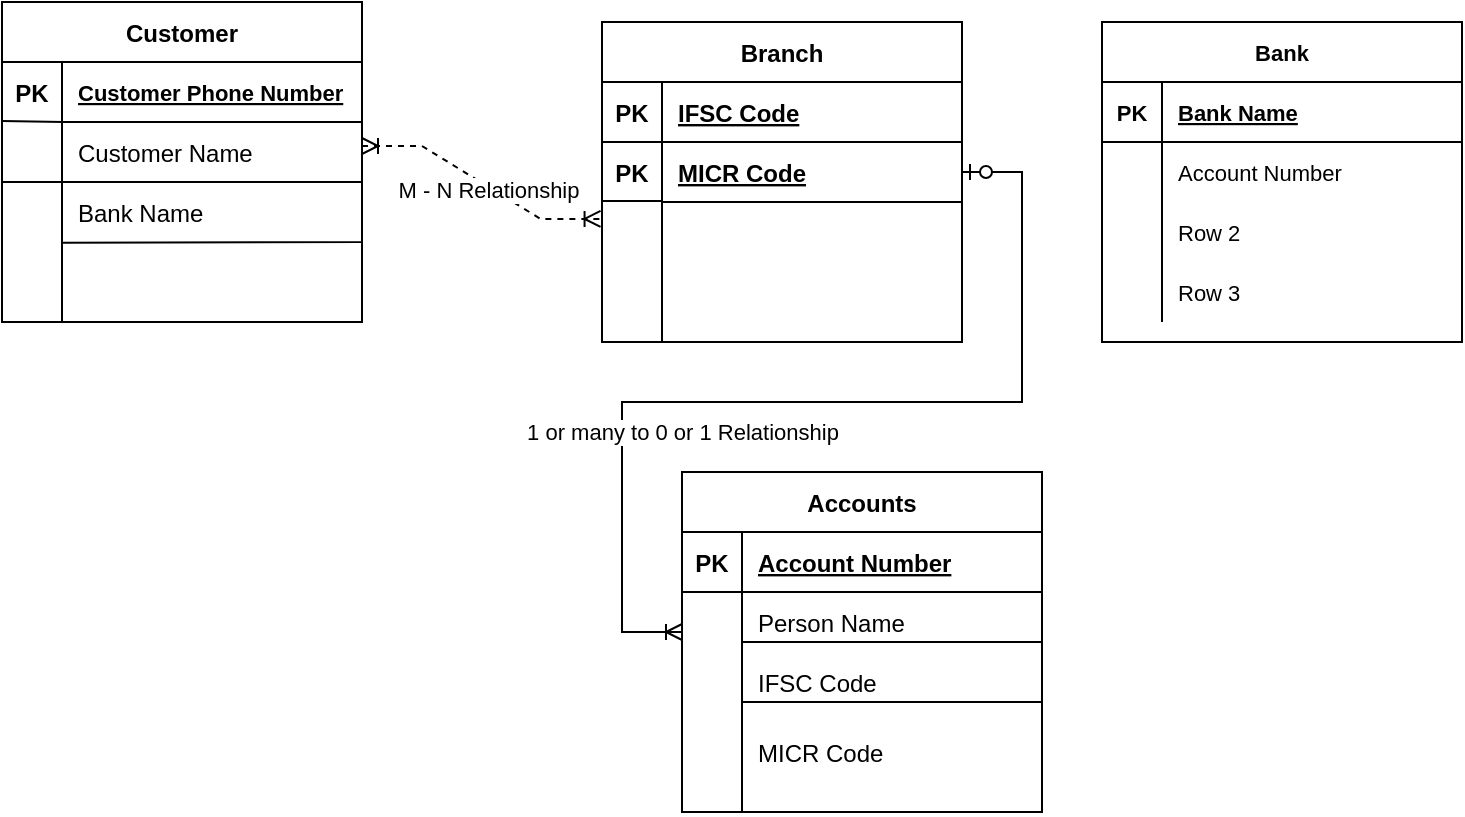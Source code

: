 <mxfile version="18.0.1" type="device"><diagram id="gw29YRTN-MLxQQ9YU6rj" name="Page-1"><mxGraphModel dx="782" dy="428" grid="1" gridSize="10" guides="1" tooltips="1" connect="1" arrows="1" fold="1" page="1" pageScale="1" pageWidth="850" pageHeight="1100" math="0" shadow="0"><root><mxCell id="0"/><mxCell id="1" parent="0"/><mxCell id="H1KIFYh0fCgbAE-McdSA-1" value="Accounts" style="shape=table;startSize=30;container=1;collapsible=1;childLayout=tableLayout;fixedRows=1;rowLines=0;fontStyle=1;align=center;resizeLast=1;" parent="1" vertex="1"><mxGeometry x="410" y="290" width="180" height="170" as="geometry"/></mxCell><mxCell id="H1KIFYh0fCgbAE-McdSA-2" value="" style="shape=tableRow;horizontal=0;startSize=0;swimlaneHead=0;swimlaneBody=0;fillColor=none;collapsible=0;dropTarget=0;points=[[0,0.5],[1,0.5]];portConstraint=eastwest;top=0;left=0;right=0;bottom=1;" parent="H1KIFYh0fCgbAE-McdSA-1" vertex="1"><mxGeometry y="30" width="180" height="30" as="geometry"/></mxCell><mxCell id="H1KIFYh0fCgbAE-McdSA-3" value="PK" style="shape=partialRectangle;connectable=0;fillColor=none;top=0;left=0;bottom=0;right=0;fontStyle=1;overflow=hidden;" parent="H1KIFYh0fCgbAE-McdSA-2" vertex="1"><mxGeometry width="30" height="30" as="geometry"><mxRectangle width="30" height="30" as="alternateBounds"/></mxGeometry></mxCell><mxCell id="H1KIFYh0fCgbAE-McdSA-4" value="Account Number" style="shape=partialRectangle;connectable=0;fillColor=none;top=0;left=0;bottom=0;right=0;align=left;spacingLeft=6;fontStyle=5;overflow=hidden;" parent="H1KIFYh0fCgbAE-McdSA-2" vertex="1"><mxGeometry x="30" width="150" height="30" as="geometry"><mxRectangle width="150" height="30" as="alternateBounds"/></mxGeometry></mxCell><mxCell id="H1KIFYh0fCgbAE-McdSA-5" value="" style="shape=tableRow;horizontal=0;startSize=0;swimlaneHead=0;swimlaneBody=0;fillColor=none;collapsible=0;dropTarget=0;points=[[0,0.5],[1,0.5]];portConstraint=eastwest;top=0;left=0;right=0;bottom=0;" parent="H1KIFYh0fCgbAE-McdSA-1" vertex="1"><mxGeometry y="60" width="180" height="30" as="geometry"/></mxCell><mxCell id="H1KIFYh0fCgbAE-McdSA-6" value="" style="shape=partialRectangle;connectable=0;fillColor=none;top=0;left=0;bottom=0;right=0;editable=1;overflow=hidden;" parent="H1KIFYh0fCgbAE-McdSA-5" vertex="1"><mxGeometry width="30" height="30" as="geometry"><mxRectangle width="30" height="30" as="alternateBounds"/></mxGeometry></mxCell><mxCell id="H1KIFYh0fCgbAE-McdSA-7" value="Person Name" style="shape=partialRectangle;connectable=0;fillColor=none;top=0;left=0;bottom=0;right=0;align=left;spacingLeft=6;overflow=hidden;" parent="H1KIFYh0fCgbAE-McdSA-5" vertex="1"><mxGeometry x="30" width="150" height="30" as="geometry"><mxRectangle width="150" height="30" as="alternateBounds"/></mxGeometry></mxCell><mxCell id="H1KIFYh0fCgbAE-McdSA-8" value="" style="shape=tableRow;horizontal=0;startSize=0;swimlaneHead=0;swimlaneBody=0;fillColor=none;collapsible=0;dropTarget=0;points=[[0,0.5],[1,0.5]];portConstraint=eastwest;top=0;left=0;right=0;bottom=0;" parent="H1KIFYh0fCgbAE-McdSA-1" vertex="1"><mxGeometry y="90" width="180" height="30" as="geometry"/></mxCell><mxCell id="H1KIFYh0fCgbAE-McdSA-9" value="" style="shape=partialRectangle;connectable=0;fillColor=none;top=0;left=0;bottom=0;right=0;editable=1;overflow=hidden;" parent="H1KIFYh0fCgbAE-McdSA-8" vertex="1"><mxGeometry width="30" height="30" as="geometry"><mxRectangle width="30" height="30" as="alternateBounds"/></mxGeometry></mxCell><mxCell id="H1KIFYh0fCgbAE-McdSA-10" value="IFSC Code" style="shape=partialRectangle;connectable=0;fillColor=none;top=0;left=0;bottom=0;right=0;align=left;spacingLeft=6;overflow=hidden;" parent="H1KIFYh0fCgbAE-McdSA-8" vertex="1"><mxGeometry x="30" width="150" height="30" as="geometry"><mxRectangle width="150" height="30" as="alternateBounds"/></mxGeometry></mxCell><mxCell id="H1KIFYh0fCgbAE-McdSA-11" value="" style="shape=tableRow;horizontal=0;startSize=0;swimlaneHead=0;swimlaneBody=0;fillColor=none;collapsible=0;dropTarget=0;points=[[0,0.5],[1,0.5]];portConstraint=eastwest;top=0;left=0;right=0;bottom=0;" parent="H1KIFYh0fCgbAE-McdSA-1" vertex="1"><mxGeometry y="120" width="180" height="40" as="geometry"/></mxCell><mxCell id="H1KIFYh0fCgbAE-McdSA-12" value="" style="shape=partialRectangle;connectable=0;fillColor=none;top=0;left=0;bottom=0;right=0;editable=1;overflow=hidden;" parent="H1KIFYh0fCgbAE-McdSA-11" vertex="1"><mxGeometry width="30" height="40" as="geometry"><mxRectangle width="30" height="40" as="alternateBounds"/></mxGeometry></mxCell><mxCell id="H1KIFYh0fCgbAE-McdSA-13" value="MICR Code" style="shape=partialRectangle;connectable=0;fillColor=none;top=0;left=0;bottom=0;right=0;align=left;spacingLeft=6;overflow=hidden;" parent="H1KIFYh0fCgbAE-McdSA-11" vertex="1"><mxGeometry x="30" width="150" height="40" as="geometry"><mxRectangle width="150" height="40" as="alternateBounds"/></mxGeometry></mxCell><mxCell id="H1KIFYh0fCgbAE-McdSA-14" value="" style="line;strokeWidth=1;rotatable=0;dashed=0;labelPosition=right;align=left;verticalAlign=middle;spacingTop=0;spacingLeft=6;points=[];portConstraint=eastwest;" parent="1" vertex="1"><mxGeometry x="440" y="400" width="150" height="10" as="geometry"/></mxCell><mxCell id="H1KIFYh0fCgbAE-McdSA-15" value="" style="line;strokeWidth=1;rotatable=0;dashed=0;labelPosition=right;align=left;verticalAlign=middle;spacingTop=0;spacingLeft=6;points=[];portConstraint=eastwest;" parent="1" vertex="1"><mxGeometry x="440" y="370" width="150" height="10" as="geometry"/></mxCell><mxCell id="H1KIFYh0fCgbAE-McdSA-16" value="" style="endArrow=none;html=1;rounded=0;" parent="1" edge="1"><mxGeometry relative="1" as="geometry"><mxPoint x="440" y="440" as="sourcePoint"/><mxPoint x="440" y="460" as="targetPoint"/></mxGeometry></mxCell><mxCell id="H1KIFYh0fCgbAE-McdSA-18" value="Customer" style="shape=table;startSize=30;container=1;collapsible=1;childLayout=tableLayout;fixedRows=1;rowLines=0;fontStyle=1;align=center;resizeLast=1;" parent="1" vertex="1"><mxGeometry x="70" y="55" width="180" height="160" as="geometry"/></mxCell><mxCell id="H1KIFYh0fCgbAE-McdSA-25" value="" style="shape=tableRow;horizontal=0;startSize=0;swimlaneHead=0;swimlaneBody=0;fillColor=none;collapsible=0;dropTarget=0;points=[[0,0.5],[1,0.5]];portConstraint=eastwest;top=0;left=0;right=0;bottom=0;" parent="H1KIFYh0fCgbAE-McdSA-18" vertex="1"><mxGeometry y="30" width="180" height="30" as="geometry"/></mxCell><mxCell id="H1KIFYh0fCgbAE-McdSA-26" value="PK" style="shape=partialRectangle;connectable=0;fillColor=none;top=0;left=0;bottom=0;right=0;editable=1;overflow=hidden;fontStyle=1" parent="H1KIFYh0fCgbAE-McdSA-25" vertex="1"><mxGeometry width="30" height="30" as="geometry"><mxRectangle width="30" height="30" as="alternateBounds"/></mxGeometry></mxCell><mxCell id="H1KIFYh0fCgbAE-McdSA-27" value="Customer Phone Number" style="shape=partialRectangle;connectable=0;fillColor=none;top=0;left=0;bottom=0;right=0;align=left;spacingLeft=6;overflow=hidden;fontStyle=5;fontSize=11;" parent="H1KIFYh0fCgbAE-McdSA-25" vertex="1"><mxGeometry x="30" width="150" height="30" as="geometry"><mxRectangle width="150" height="30" as="alternateBounds"/></mxGeometry></mxCell><mxCell id="H1KIFYh0fCgbAE-McdSA-19" value="" style="shape=tableRow;horizontal=0;startSize=0;swimlaneHead=0;swimlaneBody=0;fillColor=none;collapsible=0;dropTarget=0;points=[[0,0.5],[1,0.5]];portConstraint=eastwest;top=0;left=0;right=0;bottom=1;" parent="H1KIFYh0fCgbAE-McdSA-18" vertex="1"><mxGeometry y="60" width="180" height="30" as="geometry"/></mxCell><mxCell id="H1KIFYh0fCgbAE-McdSA-20" value="" style="shape=partialRectangle;connectable=0;fillColor=none;top=0;left=0;bottom=0;right=0;fontStyle=1;overflow=hidden;" parent="H1KIFYh0fCgbAE-McdSA-19" vertex="1"><mxGeometry width="30" height="30" as="geometry"><mxRectangle width="30" height="30" as="alternateBounds"/></mxGeometry></mxCell><mxCell id="H1KIFYh0fCgbAE-McdSA-21" value="Customer Name" style="shape=partialRectangle;connectable=0;fillColor=none;top=0;left=0;bottom=0;right=0;align=left;spacingLeft=6;fontStyle=0;overflow=hidden;" parent="H1KIFYh0fCgbAE-McdSA-19" vertex="1"><mxGeometry x="30" width="150" height="30" as="geometry"><mxRectangle width="150" height="30" as="alternateBounds"/></mxGeometry></mxCell><mxCell id="H1KIFYh0fCgbAE-McdSA-22" value="" style="shape=tableRow;horizontal=0;startSize=0;swimlaneHead=0;swimlaneBody=0;fillColor=none;collapsible=0;dropTarget=0;points=[[0,0.5],[1,0.5]];portConstraint=eastwest;top=0;left=0;right=0;bottom=0;" parent="H1KIFYh0fCgbAE-McdSA-18" vertex="1"><mxGeometry y="90" width="180" height="30" as="geometry"/></mxCell><mxCell id="H1KIFYh0fCgbAE-McdSA-23" value="" style="shape=partialRectangle;connectable=0;fillColor=none;top=0;left=0;bottom=0;right=0;editable=1;overflow=hidden;" parent="H1KIFYh0fCgbAE-McdSA-22" vertex="1"><mxGeometry width="30" height="30" as="geometry"><mxRectangle width="30" height="30" as="alternateBounds"/></mxGeometry></mxCell><mxCell id="H1KIFYh0fCgbAE-McdSA-24" value="Bank Name" style="shape=partialRectangle;connectable=0;fillColor=none;top=0;left=0;bottom=0;right=0;align=left;spacingLeft=6;overflow=hidden;" parent="H1KIFYh0fCgbAE-McdSA-22" vertex="1"><mxGeometry x="30" width="150" height="30" as="geometry"><mxRectangle width="150" height="30" as="alternateBounds"/></mxGeometry></mxCell><mxCell id="H1KIFYh0fCgbAE-McdSA-28" value="" style="shape=tableRow;horizontal=0;startSize=0;swimlaneHead=0;swimlaneBody=0;fillColor=none;collapsible=0;dropTarget=0;points=[[0,0.5],[1,0.5]];portConstraint=eastwest;top=0;left=0;right=0;bottom=0;" parent="H1KIFYh0fCgbAE-McdSA-18" vertex="1"><mxGeometry y="120" width="180" height="30" as="geometry"/></mxCell><mxCell id="H1KIFYh0fCgbAE-McdSA-29" value="" style="shape=partialRectangle;connectable=0;fillColor=none;top=0;left=0;bottom=0;right=0;editable=1;overflow=hidden;" parent="H1KIFYh0fCgbAE-McdSA-28" vertex="1"><mxGeometry width="30" height="30" as="geometry"><mxRectangle width="30" height="30" as="alternateBounds"/></mxGeometry></mxCell><mxCell id="H1KIFYh0fCgbAE-McdSA-30" value="" style="shape=partialRectangle;connectable=0;fillColor=none;top=0;left=0;bottom=0;right=0;align=left;spacingLeft=6;overflow=hidden;" parent="H1KIFYh0fCgbAE-McdSA-28" vertex="1"><mxGeometry x="30" width="150" height="30" as="geometry"><mxRectangle width="150" height="30" as="alternateBounds"/></mxGeometry></mxCell><mxCell id="GppluKTQor7LoB4Euuyr-1" value="" style="endArrow=none;html=1;rounded=0;fontSize=11;exitX=0;exitY=0.984;exitDx=0;exitDy=0;exitPerimeter=0;entryX=0.17;entryY=0;entryDx=0;entryDy=0;entryPerimeter=0;" parent="H1KIFYh0fCgbAE-McdSA-18" source="H1KIFYh0fCgbAE-McdSA-25" target="H1KIFYh0fCgbAE-McdSA-19" edge="1"><mxGeometry relative="1" as="geometry"><mxPoint x="5" y="90" as="sourcePoint"/><mxPoint x="30" y="89.64" as="targetPoint"/></mxGeometry></mxCell><mxCell id="H1KIFYh0fCgbAE-McdSA-31" value="" style="line;strokeWidth=1;rotatable=0;dashed=0;labelPosition=right;align=left;verticalAlign=middle;spacingTop=0;spacingLeft=6;points=[];portConstraint=eastwest;" parent="1" vertex="1"><mxGeometry x="100" y="110" width="150" height="10" as="geometry"/></mxCell><mxCell id="H1KIFYh0fCgbAE-McdSA-33" value="" style="endArrow=none;html=1;rounded=0;" parent="1" edge="1"><mxGeometry relative="1" as="geometry"><mxPoint x="100" y="215" as="sourcePoint"/><mxPoint x="100" y="195" as="targetPoint"/></mxGeometry></mxCell><mxCell id="H1KIFYh0fCgbAE-McdSA-34" value="Branch" style="shape=table;startSize=30;container=1;collapsible=1;childLayout=tableLayout;fixedRows=1;rowLines=0;fontStyle=1;align=center;resizeLast=1;" parent="1" vertex="1"><mxGeometry x="370" y="65" width="180" height="160" as="geometry"/></mxCell><mxCell id="H1KIFYh0fCgbAE-McdSA-35" value="" style="shape=tableRow;horizontal=0;startSize=0;swimlaneHead=0;swimlaneBody=0;fillColor=none;collapsible=0;dropTarget=0;points=[[0,0.5],[1,0.5]];portConstraint=eastwest;top=0;left=0;right=0;bottom=1;" parent="H1KIFYh0fCgbAE-McdSA-34" vertex="1"><mxGeometry y="30" width="180" height="30" as="geometry"/></mxCell><mxCell id="H1KIFYh0fCgbAE-McdSA-36" value="PK" style="shape=partialRectangle;connectable=0;fillColor=none;top=0;left=0;bottom=0;right=0;fontStyle=1;overflow=hidden;" parent="H1KIFYh0fCgbAE-McdSA-35" vertex="1"><mxGeometry width="30" height="30" as="geometry"><mxRectangle width="30" height="30" as="alternateBounds"/></mxGeometry></mxCell><mxCell id="H1KIFYh0fCgbAE-McdSA-37" value="IFSC Code" style="shape=partialRectangle;connectable=0;fillColor=none;top=0;left=0;bottom=0;right=0;align=left;spacingLeft=6;fontStyle=5;overflow=hidden;" parent="H1KIFYh0fCgbAE-McdSA-35" vertex="1"><mxGeometry x="30" width="150" height="30" as="geometry"><mxRectangle width="150" height="30" as="alternateBounds"/></mxGeometry></mxCell><mxCell id="H1KIFYh0fCgbAE-McdSA-38" value="" style="shape=tableRow;horizontal=0;startSize=0;swimlaneHead=0;swimlaneBody=0;fillColor=none;collapsible=0;dropTarget=0;points=[[0,0.5],[1,0.5]];portConstraint=eastwest;top=0;left=0;right=0;bottom=0;" parent="H1KIFYh0fCgbAE-McdSA-34" vertex="1"><mxGeometry y="60" width="180" height="30" as="geometry"/></mxCell><mxCell id="H1KIFYh0fCgbAE-McdSA-39" value="PK" style="shape=partialRectangle;connectable=0;fillColor=none;top=0;left=0;bottom=0;right=0;editable=1;overflow=hidden;fontStyle=1" parent="H1KIFYh0fCgbAE-McdSA-38" vertex="1"><mxGeometry width="30" height="30" as="geometry"><mxRectangle width="30" height="30" as="alternateBounds"/></mxGeometry></mxCell><mxCell id="H1KIFYh0fCgbAE-McdSA-40" value="MICR Code" style="shape=partialRectangle;connectable=0;fillColor=none;top=0;left=0;bottom=0;right=0;align=left;spacingLeft=6;overflow=hidden;fontStyle=5" parent="H1KIFYh0fCgbAE-McdSA-38" vertex="1"><mxGeometry x="30" width="150" height="30" as="geometry"><mxRectangle width="150" height="30" as="alternateBounds"/></mxGeometry></mxCell><mxCell id="H1KIFYh0fCgbAE-McdSA-41" value="" style="shape=tableRow;horizontal=0;startSize=0;swimlaneHead=0;swimlaneBody=0;fillColor=none;collapsible=0;dropTarget=0;points=[[0,0.5],[1,0.5]];portConstraint=eastwest;top=0;left=0;right=0;bottom=0;" parent="H1KIFYh0fCgbAE-McdSA-34" vertex="1"><mxGeometry y="90" width="180" height="30" as="geometry"/></mxCell><mxCell id="H1KIFYh0fCgbAE-McdSA-42" value="" style="shape=partialRectangle;connectable=0;fillColor=none;top=0;left=0;bottom=0;right=0;editable=1;overflow=hidden;" parent="H1KIFYh0fCgbAE-McdSA-41" vertex="1"><mxGeometry width="30" height="30" as="geometry"><mxRectangle width="30" height="30" as="alternateBounds"/></mxGeometry></mxCell><mxCell id="H1KIFYh0fCgbAE-McdSA-43" value="" style="shape=partialRectangle;connectable=0;fillColor=none;top=0;left=0;bottom=0;right=0;align=left;spacingLeft=6;overflow=hidden;" parent="H1KIFYh0fCgbAE-McdSA-41" vertex="1"><mxGeometry x="30" width="150" height="30" as="geometry"><mxRectangle width="150" height="30" as="alternateBounds"/></mxGeometry></mxCell><mxCell id="H1KIFYh0fCgbAE-McdSA-44" value="" style="shape=tableRow;horizontal=0;startSize=0;swimlaneHead=0;swimlaneBody=0;fillColor=none;collapsible=0;dropTarget=0;points=[[0,0.5],[1,0.5]];portConstraint=eastwest;top=0;left=0;right=0;bottom=0;" parent="H1KIFYh0fCgbAE-McdSA-34" vertex="1"><mxGeometry y="120" width="180" height="30" as="geometry"/></mxCell><mxCell id="H1KIFYh0fCgbAE-McdSA-45" value="" style="shape=partialRectangle;connectable=0;fillColor=none;top=0;left=0;bottom=0;right=0;editable=1;overflow=hidden;" parent="H1KIFYh0fCgbAE-McdSA-44" vertex="1"><mxGeometry width="30" height="30" as="geometry"><mxRectangle width="30" height="30" as="alternateBounds"/></mxGeometry></mxCell><mxCell id="H1KIFYh0fCgbAE-McdSA-46" value="" style="shape=partialRectangle;connectable=0;fillColor=none;top=0;left=0;bottom=0;right=0;align=left;spacingLeft=6;overflow=hidden;" parent="H1KIFYh0fCgbAE-McdSA-44" vertex="1"><mxGeometry x="30" width="150" height="30" as="geometry"><mxRectangle width="150" height="30" as="alternateBounds"/></mxGeometry></mxCell><mxCell id="H1KIFYh0fCgbAE-McdSA-47" value="" style="line;strokeWidth=1;rotatable=0;dashed=0;labelPosition=right;align=left;verticalAlign=middle;spacingTop=0;spacingLeft=6;points=[];portConstraint=eastwest;" parent="1" vertex="1"><mxGeometry x="400" y="150" width="150" height="10" as="geometry"/></mxCell><mxCell id="H1KIFYh0fCgbAE-McdSA-49" value="" style="endArrow=none;html=1;rounded=0;" parent="1" edge="1"><mxGeometry relative="1" as="geometry"><mxPoint x="400" y="205" as="sourcePoint"/><mxPoint x="400" y="225" as="targetPoint"/></mxGeometry></mxCell><mxCell id="H1KIFYh0fCgbAE-McdSA-50" value="" style="endArrow=none;html=1;rounded=0;" parent="1" edge="1"><mxGeometry relative="1" as="geometry"><mxPoint x="370" y="154.44" as="sourcePoint"/><mxPoint x="400" y="154.44" as="targetPoint"/></mxGeometry></mxCell><mxCell id="H1KIFYh0fCgbAE-McdSA-53" value="" style="edgeStyle=entityRelationEdgeStyle;fontSize=12;html=1;endArrow=ERoneToMany;startArrow=ERoneToMany;rounded=0;dashed=1;entryX=-0.004;entryY=0.282;entryDx=0;entryDy=0;entryPerimeter=0;" parent="1" target="H1KIFYh0fCgbAE-McdSA-41" edge="1"><mxGeometry width="100" height="100" relative="1" as="geometry"><mxPoint x="250" y="127" as="sourcePoint"/><mxPoint x="365" y="163.5" as="targetPoint"/></mxGeometry></mxCell><mxCell id="bCPPS0JwFo9TpOuVHLwU-1" value="M - N Relationship" style="edgeLabel;html=1;align=center;verticalAlign=middle;resizable=0;points=[];" vertex="1" connectable="0" parent="H1KIFYh0fCgbAE-McdSA-53"><mxGeometry x="0.066" y="-1" relative="1" as="geometry"><mxPoint as="offset"/></mxGeometry></mxCell><mxCell id="H1KIFYh0fCgbAE-McdSA-55" value="" style="edgeStyle=entityRelationEdgeStyle;fontSize=12;html=1;endArrow=ERoneToMany;startArrow=ERzeroToOne;rounded=0;exitX=1;exitY=0.5;exitDx=0;exitDy=0;" parent="1" source="H1KIFYh0fCgbAE-McdSA-38" edge="1"><mxGeometry width="100" height="100" relative="1" as="geometry"><mxPoint x="310" y="470" as="sourcePoint"/><mxPoint x="410" y="370" as="targetPoint"/></mxGeometry></mxCell><mxCell id="H1KIFYh0fCgbAE-McdSA-58" value="1 or many to 0 or 1 Relationship" style="edgeLabel;html=1;align=center;verticalAlign=middle;resizable=0;points=[];" parent="H1KIFYh0fCgbAE-McdSA-55" vertex="1" connectable="0"><mxGeometry x="0.547" y="1" relative="1" as="geometry"><mxPoint x="29" y="-19" as="offset"/></mxGeometry></mxCell><mxCell id="H1KIFYh0fCgbAE-McdSA-32" value="" style="endArrow=none;html=1;rounded=0;exitX=0.169;exitY=0.011;exitDx=0;exitDy=0;exitPerimeter=0;entryX=1;entryY=0.667;entryDx=0;entryDy=0;entryPerimeter=0;" parent="1" source="H1KIFYh0fCgbAE-McdSA-28" target="H1KIFYh0fCgbAE-McdSA-31" edge="1"><mxGeometry relative="1" as="geometry"><mxPoint x="345" y="135" as="sourcePoint"/><mxPoint x="520" y="150" as="targetPoint"/><Array as="points"><mxPoint x="250" y="175"/></Array></mxGeometry></mxCell><mxCell id="GppluKTQor7LoB4Euuyr-2" value="Bank" style="shape=table;startSize=30;container=1;collapsible=1;childLayout=tableLayout;fixedRows=1;rowLines=0;fontStyle=1;align=center;resizeLast=1;fontSize=11;" parent="1" vertex="1"><mxGeometry x="620" y="65" width="180" height="160" as="geometry"/></mxCell><mxCell id="GppluKTQor7LoB4Euuyr-3" value="" style="shape=tableRow;horizontal=0;startSize=0;swimlaneHead=0;swimlaneBody=0;fillColor=none;collapsible=0;dropTarget=0;points=[[0,0.5],[1,0.5]];portConstraint=eastwest;top=0;left=0;right=0;bottom=1;fontSize=11;" parent="GppluKTQor7LoB4Euuyr-2" vertex="1"><mxGeometry y="30" width="180" height="30" as="geometry"/></mxCell><mxCell id="GppluKTQor7LoB4Euuyr-4" value="PK" style="shape=partialRectangle;connectable=0;fillColor=none;top=0;left=0;bottom=0;right=0;fontStyle=1;overflow=hidden;fontSize=11;" parent="GppluKTQor7LoB4Euuyr-3" vertex="1"><mxGeometry width="30" height="30" as="geometry"><mxRectangle width="30" height="30" as="alternateBounds"/></mxGeometry></mxCell><mxCell id="GppluKTQor7LoB4Euuyr-5" value="Bank Name" style="shape=partialRectangle;connectable=0;fillColor=none;top=0;left=0;bottom=0;right=0;align=left;spacingLeft=6;fontStyle=5;overflow=hidden;fontSize=11;" parent="GppluKTQor7LoB4Euuyr-3" vertex="1"><mxGeometry x="30" width="150" height="30" as="geometry"><mxRectangle width="150" height="30" as="alternateBounds"/></mxGeometry></mxCell><mxCell id="GppluKTQor7LoB4Euuyr-6" value="" style="shape=tableRow;horizontal=0;startSize=0;swimlaneHead=0;swimlaneBody=0;fillColor=none;collapsible=0;dropTarget=0;points=[[0,0.5],[1,0.5]];portConstraint=eastwest;top=0;left=0;right=0;bottom=0;fontSize=11;" parent="GppluKTQor7LoB4Euuyr-2" vertex="1"><mxGeometry y="60" width="180" height="30" as="geometry"/></mxCell><mxCell id="GppluKTQor7LoB4Euuyr-7" value="" style="shape=partialRectangle;connectable=0;fillColor=none;top=0;left=0;bottom=0;right=0;editable=1;overflow=hidden;fontSize=11;" parent="GppluKTQor7LoB4Euuyr-6" vertex="1"><mxGeometry width="30" height="30" as="geometry"><mxRectangle width="30" height="30" as="alternateBounds"/></mxGeometry></mxCell><mxCell id="GppluKTQor7LoB4Euuyr-8" value="Account Number" style="shape=partialRectangle;connectable=0;fillColor=none;top=0;left=0;bottom=0;right=0;align=left;spacingLeft=6;overflow=hidden;fontSize=11;" parent="GppluKTQor7LoB4Euuyr-6" vertex="1"><mxGeometry x="30" width="150" height="30" as="geometry"><mxRectangle width="150" height="30" as="alternateBounds"/></mxGeometry></mxCell><mxCell id="GppluKTQor7LoB4Euuyr-9" value="" style="shape=tableRow;horizontal=0;startSize=0;swimlaneHead=0;swimlaneBody=0;fillColor=none;collapsible=0;dropTarget=0;points=[[0,0.5],[1,0.5]];portConstraint=eastwest;top=0;left=0;right=0;bottom=0;fontSize=11;" parent="GppluKTQor7LoB4Euuyr-2" vertex="1"><mxGeometry y="90" width="180" height="30" as="geometry"/></mxCell><mxCell id="GppluKTQor7LoB4Euuyr-10" value="" style="shape=partialRectangle;connectable=0;fillColor=none;top=0;left=0;bottom=0;right=0;editable=1;overflow=hidden;fontSize=11;" parent="GppluKTQor7LoB4Euuyr-9" vertex="1"><mxGeometry width="30" height="30" as="geometry"><mxRectangle width="30" height="30" as="alternateBounds"/></mxGeometry></mxCell><mxCell id="GppluKTQor7LoB4Euuyr-11" value="Row 2" style="shape=partialRectangle;connectable=0;fillColor=none;top=0;left=0;bottom=0;right=0;align=left;spacingLeft=6;overflow=hidden;fontSize=11;" parent="GppluKTQor7LoB4Euuyr-9" vertex="1"><mxGeometry x="30" width="150" height="30" as="geometry"><mxRectangle width="150" height="30" as="alternateBounds"/></mxGeometry></mxCell><mxCell id="GppluKTQor7LoB4Euuyr-12" value="" style="shape=tableRow;horizontal=0;startSize=0;swimlaneHead=0;swimlaneBody=0;fillColor=none;collapsible=0;dropTarget=0;points=[[0,0.5],[1,0.5]];portConstraint=eastwest;top=0;left=0;right=0;bottom=0;fontSize=11;" parent="GppluKTQor7LoB4Euuyr-2" vertex="1"><mxGeometry y="120" width="180" height="30" as="geometry"/></mxCell><mxCell id="GppluKTQor7LoB4Euuyr-13" value="" style="shape=partialRectangle;connectable=0;fillColor=none;top=0;left=0;bottom=0;right=0;editable=1;overflow=hidden;fontSize=11;" parent="GppluKTQor7LoB4Euuyr-12" vertex="1"><mxGeometry width="30" height="30" as="geometry"><mxRectangle width="30" height="30" as="alternateBounds"/></mxGeometry></mxCell><mxCell id="GppluKTQor7LoB4Euuyr-14" value="Row 3" style="shape=partialRectangle;connectable=0;fillColor=none;top=0;left=0;bottom=0;right=0;align=left;spacingLeft=6;overflow=hidden;fontSize=11;" parent="GppluKTQor7LoB4Euuyr-12" vertex="1"><mxGeometry x="30" width="150" height="30" as="geometry"><mxRectangle width="150" height="30" as="alternateBounds"/></mxGeometry></mxCell></root></mxGraphModel></diagram></mxfile>